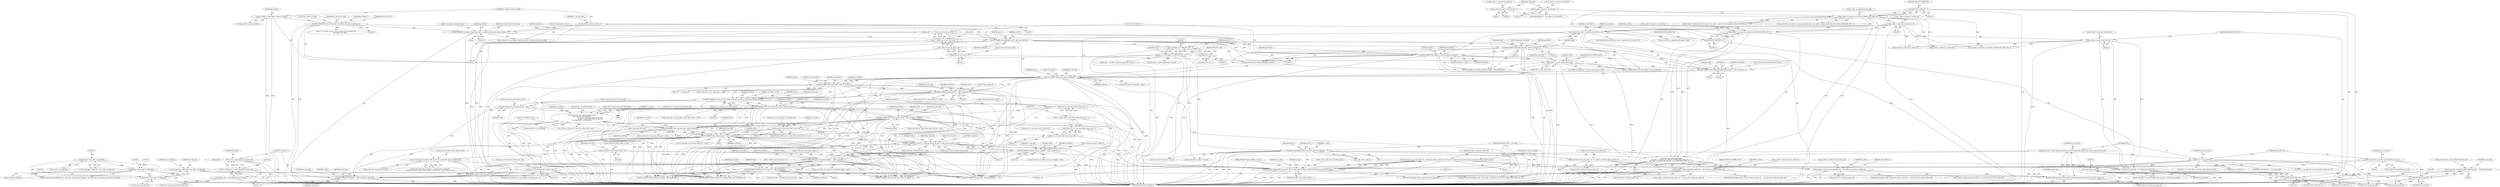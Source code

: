 digraph "0_Android_913d9e8d93d6b81bb8eac3fc2c1426651f5b259d@array" {
"1002330" [label="(Call,ps_slice_hdr->as_ref_pic_list0[r_idx].pv_pic_buf = (void *)ps_pic_buf_ref)"];
"1002338" [label="(Call,(void *)ps_pic_buf_ref)"];
"1002304" [label="(Call,(void *)ps_pic_buf_ref)"];
"1002244" [label="(Call,NULL == ps_pic_buf_ref)"];
"1002236" [label="(Call,ps_pic_buf_ref = ihevc_dpb_mgr_get_ref_by_nearest_poc(ps_dpb_mgr, ps_slice_hdr->i4_abs_pic_order_cnt))"];
"1002238" [label="(Call,ihevc_dpb_mgr_get_ref_by_nearest_poc(ps_dpb_mgr, ps_slice_hdr->i4_abs_pic_order_cnt))"];
"1002221" [label="(Call,*ps_dpb_mgr = (dpb_mgr_t *)ps_codec->pv_dpb_mgr)"];
"1002223" [label="(Call,(dpb_mgr_t *)ps_codec->pv_dpb_mgr)"];
"1002096" [label="(Call,(dpb_mgr_t *)ps_codec->pv_dpb_mgr)"];
"1002022" [label="(Call,(dpb_mgr_t *)ps_codec->pv_dpb_mgr)"];
"1001683" [label="(Call,ps_codec->s_parse.i4_abs_pic_order_cnt == ps_slice_hdr->i4_abs_pic_order_cnt)"];
"1001654" [label="(Call,ps_slice_hdr->i4_abs_pic_order_cnt = ihevcd_calc_poc(ps_codec, ps_nal, ps_sps->i1_log2_max_pic_order_cnt_lsb, ps_slice_hdr->i4_pic_order_cnt_lsb))"];
"1001658" [label="(Call,ihevcd_calc_poc(ps_codec, ps_nal, ps_sps->i1_log2_max_pic_order_cnt_lsb, ps_slice_hdr->i4_pic_order_cnt_lsb))"];
"1000263" [label="(Call,ihevcd_copy_pps(ps_codec, pps_id, ps_pps_ref->i1_pps_id))"];
"1000130" [label="(MethodParameterIn,codec_t *ps_codec)"];
"1000213" [label="(Call,pps_id = CLIP3(pps_id, 0, MAX_PPS_CNT - 2))"];
"1000215" [label="(Call,CLIP3(pps_id, 0, MAX_PPS_CNT - 2))"];
"1000209" [label="(Call,UEV_PARSE(\"pic_parameter_set_id\", pps_id, ps_bitstrm))"];
"1000204" [label="(Call,BITS_PARSE(\"no_output_of_prior_pics_flag\", no_output_of_prior_pics_flag, ps_bitstrm, 1))"];
"1000159" [label="(Call,no_output_of_prior_pics_flag = 0)"];
"1000190" [label="(Call,BITS_PARSE(\"first_slice_in_pic_flag\", first_slice_in_pic_flag, ps_bitstrm, 1))"];
"1000147" [label="(Call,*ps_bitstrm = &ps_codec->s_parse.s_bitstrm)"];
"1000218" [label="(Call,MAX_PPS_CNT - 2)"];
"1000438" [label="(Call,ihevcd_copy_slice_hdr(ps_codec,\n (ps_codec->s_parse.i4_cur_slice_idx & (MAX_SLICE_HDR_CNT - 1)),\n ((ps_codec->s_parse.i4_cur_slice_idx - 1) & (MAX_SLICE_HDR_CNT - 1))))"];
"1000440" [label="(Call,ps_codec->s_parse.i4_cur_slice_idx & (MAX_SLICE_HDR_CNT - 1))"];
"1000430" [label="(Call,ps_codec->s_parse.i4_cur_slice_idx > 0)"];
"1000405" [label="(Call,ps_codec->s_parse.i4_cur_slice_idx & (MAX_SLICE_HDR_CNT - 1))"];
"1000375" [label="(Call,ps_codec->s_parse.i4_cur_slice_idx = 0)"];
"1000390" [label="(Call,ps_codec->s_parse.i4_cur_slice_idx = 1)"];
"1000411" [label="(Call,MAX_SLICE_HDR_CNT - 1)"];
"1000446" [label="(Call,MAX_SLICE_HDR_CNT - 1)"];
"1000449" [label="(Call,(ps_codec->s_parse.i4_cur_slice_idx - 1) & (MAX_SLICE_HDR_CNT - 1))"];
"1000450" [label="(Call,ps_codec->s_parse.i4_cur_slice_idx - 1)"];
"1000457" [label="(Call,MAX_SLICE_HDR_CNT - 1)"];
"1000131" [label="(MethodParameterIn,nal_header_t *ps_nal)"];
"1000682" [label="(Call,BITS_PARSE(\"pic_order_cnt_lsb\", value, ps_bitstrm, ps_sps->i1_log2_max_pic_order_cnt_lsb))"];
"1000637" [label="(Call,BITS_PARSE(\"pic_output_flag\", value, ps_bitstrm, 1))"];
"1000592" [label="(Call,UEV_PARSE(\"slice_type\", value, ps_bitstrm))"];
"1000587" [label="(Call,BITS_PARSE(\"slice_reserved_undetermined_flag[ i ]\", value, ps_bitstrm, 1))"];
"1000537" [label="(Call,value >= ps_sps->i4_pic_size_in_ctb)"];
"1000528" [label="(Call,BITS_PARSE(\"slice_address\", value, ps_bitstrm, num_bits))"];
"1000428" [label="(Call,value && (ps_codec->s_parse.i4_cur_slice_idx > 0))"];
"1000422" [label="(Call,BITS_PARSE(\"dependent_slice_flag\", value, ps_bitstrm, 1))"];
"1000518" [label="(Call,num_bits = 32 - CLZ(ps_sps->i4_pic_size_in_ctb - 1))"];
"1000520" [label="(Call,32 - CLZ(ps_sps->i4_pic_size_in_ctb - 1))"];
"1000522" [label="(Call,CLZ(ps_sps->i4_pic_size_in_ctb - 1))"];
"1000523" [label="(Call,ps_sps->i4_pic_size_in_ctb - 1)"];
"1000659" [label="(Call,BITS_PARSE(\"colour_plane_id\", value, ps_bitstrm, 2))"];
"1000945" [label="(Call,BITS_PARSE(\"poc_lsb_lt[ i ]\", value, ps_bitstrm, ps_sps->i1_log2_max_pic_order_cnt_lsb))"];
"1000857" [label="(Call,UEV_PARSE(\"num_long_term_pics\", value, ps_bitstrm))"];
"1000734" [label="(Call,BITS_PARSE(\"short_term_ref_pic_set_idx\", value, ps_bitstrm, numbits))"];
"1000694" [label="(Call,BITS_PARSE(\"short_term_ref_pic_set_sps_flag\", value, ps_bitstrm, 1))"];
"1000724" [label="(Call,numbits = 32 - CLZ(ps_sps->i1_num_short_term_ref_pic_sets - 1))"];
"1000726" [label="(Call,32 - CLZ(ps_sps->i1_num_short_term_ref_pic_sets - 1))"];
"1000728" [label="(Call,CLZ(ps_sps->i1_num_short_term_ref_pic_sets - 1))"];
"1000729" [label="(Call,ps_sps->i1_num_short_term_ref_pic_sets - 1)"];
"1000718" [label="(Call,ps_sps->i1_num_short_term_ref_pic_sets > 1)"];
"1000834" [label="(Call,UEV_PARSE(\"num_long_term_sps\", value, ps_bitstrm))"];
"1000778" [label="(Call,ihevcd_short_term_ref_pic_set(ps_bitstrm,\n &ps_sps->as_stref_picset[0],\n                                              ps_sps->i1_num_short_term_ref_pic_sets,\n                                              ps_sps->i1_num_short_term_ref_pic_sets,\n &ps_slice_hdr->s_stref_picset))"];
"1000971" [label="(Call,BITS_PARSE(\"delta_poc_msb_present_flag[ i ]\", value, ps_bitstrm, 1))"];
"1000916" [label="(Call,BITS_PARSE(\"lt_idx_sps[ i ]\", value, ps_bitstrm, num_bits))"];
"1000997" [label="(Call,UEV_PARSE(\"delata_poc_msb_cycle_lt[ i ]\", value, ps_bitstrm))"];
"1000908" [label="(Call,num_bits = 32 - CLZ(ps_sps->i1_num_long_term_ref_pics_sps))"];
"1000910" [label="(Call,32 - CLZ(ps_sps->i1_num_long_term_ref_pics_sps))"];
"1000912" [label="(Call,CLZ(ps_sps->i1_num_long_term_ref_pics_sps))"];
"1000828" [label="(Call,ps_sps->i1_num_long_term_ref_pics_sps > 0)"];
"1000959" [label="(Call,BITS_PARSE(\"used_by_curr_pic_lt_flag[ i ]\", value, ps_bitstrm, 1))"];
"1000689" [label="(Call,ps_slice_hdr->i4_pic_order_cnt_lsb = value)"];
"1001637" [label="(Call,ps_slice_hdr_base->i4_pic_order_cnt_lsb != ps_slice_hdr->i4_pic_order_cnt_lsb)"];
"1000560" [label="(Call,ps_slice_hdr->i4_pic_order_cnt_lsb = 0)"];
"1001669" [label="(Call,ps_slice_hdr->i4_abs_pic_order_cnt = ps_codec->s_parse.i4_abs_pic_order_cnt)"];
"1001849" [label="(Call,ps_codec->s_parse.i4_abs_pic_order_cnt == ps_slice_hdr->i4_abs_pic_order_cnt)"];
"1002248" [label="(Call,ps_pic_buf_ref = ps_codec->as_process[0].ps_cur_pic)"];
"1002267" [label="(Identifier,ps_mv_buf_ref)"];
"1000193" [label="(Identifier,ps_bitstrm)"];
"1000588" [label="(Literal,\"slice_reserved_undetermined_flag[ i ]\")"];
"1000638" [label="(Literal,\"pic_output_flag\")"];
"1000693" [label="(Identifier,value)"];
"1000829" [label="(Call,ps_sps->i1_num_long_term_ref_pics_sps)"];
"1000477" [label="(Call,ps_slice_hdr->i1_pps_id = pps_id)"];
"1000723" [label="(Block,)"];
"1000636" [label="(Block,)"];
"1002230" [label="(Identifier,ps_mv_buf_mgr)"];
"1000736" [label="(Identifier,value)"];
"1000215" [label="(Call,CLIP3(pps_id, 0, MAX_PPS_CNT - 2))"];
"1000997" [label="(Call,UEV_PARSE(\"delata_poc_msb_cycle_lt[ i ]\", value, ps_bitstrm))"];
"1000203" [label="(Block,)"];
"1001682" [label="(ControlStructure,if(ps_codec->s_parse.i4_abs_pic_order_cnt == ps_slice_hdr->i4_abs_pic_order_cnt))"];
"1002096" [label="(Call,(dpb_mgr_t *)ps_codec->pv_dpb_mgr)"];
"1000641" [label="(Literal,1)"];
"1000697" [label="(Identifier,ps_bitstrm)"];
"1001859" [label="(Identifier,IHEVCD_IGNORE_SLICE)"];
"1000955" [label="(Identifier,ps_slice_hdr)"];
"1000589" [label="(Identifier,value)"];
"1000974" [label="(Identifier,ps_bitstrm)"];
"1000198" [label="(Identifier,NAL_BLA_W_LP)"];
"1000666" [label="(Identifier,ps_slice_hdr)"];
"1000662" [label="(Identifier,ps_bitstrm)"];
"1000552" [label="(Identifier,ps_slice_hdr)"];
"1001637" [label="(Call,ps_slice_hdr_base->i4_pic_order_cnt_lsb != ps_slice_hdr->i4_pic_order_cnt_lsb)"];
"1000745" [label="(Identifier,st_rps_idx)"];
"1000270" [label="(Identifier,sps_id)"];
"1000284" [label="(Call,(0 != ps_codec->u4_pic_cnt || ps_codec->i4_pic_present) &&\n                    first_slice_in_pic_flag)"];
"1000161" [label="(Literal,0)"];
"1000521" [label="(Literal,32)"];
"1000520" [label="(Call,32 - CLZ(ps_sps->i4_pic_size_in_ctb - 1))"];
"1000637" [label="(Call,BITS_PARSE(\"pic_output_flag\", value, ps_bitstrm, 1))"];
"1000222" [label="(Identifier,ps_pps)"];
"1000376" [label="(Call,ps_codec->s_parse.i4_cur_slice_idx)"];
"1000945" [label="(Call,BITS_PARSE(\"poc_lsb_lt[ i ]\", value, ps_bitstrm, ps_sps->i1_log2_max_pic_order_cnt_lsb))"];
"1000236" [label="(Block,)"];
"1002020" [label="(Call,*ps_dpb_mgr = (dpb_mgr_t *)ps_codec->pv_dpb_mgr)"];
"1002016" [label="(Call,ihevcd_bits_flush_to_byte_boundary(ps_bitstrm))"];
"1000677" [label="(Block,)"];
"1000908" [label="(Call,num_bits = 32 - CLZ(ps_sps->i1_num_long_term_ref_pics_sps))"];
"1000906" [label="(Block,)"];
"1000594" [label="(Identifier,value)"];
"1000837" [label="(Identifier,ps_bitstrm)"];
"1001659" [label="(Identifier,ps_codec)"];
"1001848" [label="(ControlStructure,if(ps_codec->s_parse.i4_abs_pic_order_cnt == ps_slice_hdr->i4_abs_pic_order_cnt))"];
"1002518" [label="(Call,ps_codec->s_parse.i4_cur_slice_idx & (MAX_SLICE_HDR_CNT - 1))"];
"1000460" [label="(Call,ps_slice_hdr->i1_dependent_slice_flag = value)"];
"1000952" [label="(Call,ps_slice_hdr->ai4_poc_lsb_lt[i] = value)"];
"1000219" [label="(Identifier,MAX_PPS_CNT)"];
"1002223" [label="(Call,(dpb_mgr_t *)ps_codec->pv_dpb_mgr)"];
"1002225" [label="(Call,ps_codec->pv_dpb_mgr)"];
"1000741" [label="(Identifier,ps_slice_hdr)"];
"1000699" [label="(Call,ps_slice_hdr->i1_short_term_ref_pic_set_sps_flag = value)"];
"1001660" [label="(Identifier,ps_nal)"];
"1000698" [label="(Literal,1)"];
"1001837" [label="(Call,ps_codec->s_parse.i4_abs_pic_order_cnt = ps_slice_hdr->i4_abs_pic_order_cnt)"];
"1002024" [label="(Call,ps_codec->pv_dpb_mgr)"];
"1000967" [label="(Identifier,ps_slice_hdr)"];
"1000429" [label="(Identifier,value)"];
"1000789" [label="(Call,ps_sps->i1_num_short_term_ref_pic_sets)"];
"1002222" [label="(Identifier,ps_dpb_mgr)"];
"1000148" [label="(Identifier,ps_bitstrm)"];
"1000586" [label="(Block,)"];
"1000524" [label="(Call,ps_sps->i4_pic_size_in_ctb)"];
"1000792" [label="(Call,&ps_slice_hdr->s_stref_picset)"];
"1000924" [label="(Identifier,ps_slice_hdr)"];
"1000918" [label="(Identifier,value)"];
"1000381" [label="(Literal,0)"];
"1001001" [label="(Call,ps_slice_hdr->ai1_delta_poc_msb_cycle_lt[i] = value)"];
"1001673" [label="(Call,ps_codec->s_parse.i4_abs_pic_order_cnt)"];
"1002296" [label="(Call,ps_slice_hdr->as_ref_pic_list0[r_idx].pv_pic_buf = (void *)ps_pic_buf_ref)"];
"1000539" [label="(Call,ps_sps->i4_pic_size_in_ctb)"];
"1000591" [label="(Literal,1)"];
"1001762" [label="(Identifier,ps_codec)"];
"1000659" [label="(Call,BITS_PARSE(\"colour_plane_id\", value, ps_bitstrm, 2))"];
"1000208" [label="(Literal,1)"];
"1000913" [label="(Call,ps_sps->i1_num_long_term_ref_pics_sps)"];
"1000961" [label="(Identifier,value)"];
"1000374" [label="(Block,)"];
"1000964" [label="(Call,ps_slice_hdr->ai1_used_by_curr_pic_lt_flag[i] = value)"];
"1000973" [label="(Identifier,value)"];
"1000917" [label="(Literal,\"lt_idx_sps[ i ]\")"];
"1000797" [label="(Identifier,st_rps_idx)"];
"1001638" [label="(Call,ps_slice_hdr_base->i4_pic_order_cnt_lsb)"];
"1000661" [label="(Identifier,value)"];
"1001658" [label="(Call,ihevcd_calc_poc(ps_codec, ps_nal, ps_sps->i1_log2_max_pic_order_cnt_lsb, ps_slice_hdr->i4_pic_order_cnt_lsb))"];
"1000585" [label="(Identifier,i)"];
"1002306" [label="(Identifier,ps_pic_buf_ref)"];
"1000686" [label="(Call,ps_sps->i1_log2_max_pic_order_cnt_lsb)"];
"1000786" [label="(Call,ps_sps->i1_num_short_term_ref_pic_sets)"];
"1000689" [label="(Call,ps_slice_hdr->i4_pic_order_cnt_lsb = value)"];
"1000726" [label="(Call,32 - CLZ(ps_sps->i1_num_short_term_ref_pic_sets - 1))"];
"1000440" [label="(Call,ps_codec->s_parse.i4_cur_slice_idx & (MAX_SLICE_HDR_CNT - 1))"];
"1001680" [label="(Identifier,first_slice_in_pic_flag)"];
"1002340" [label="(Identifier,ps_pic_buf_ref)"];
"1000212" [label="(Identifier,ps_bitstrm)"];
"1000727" [label="(Literal,32)"];
"1000431" [label="(Call,ps_codec->s_parse.i4_cur_slice_idx)"];
"1000531" [label="(Identifier,ps_bitstrm)"];
"1000909" [label="(Identifier,num_bits)"];
"1000523" [label="(Call,ps_sps->i4_pic_size_in_ctb - 1)"];
"1000561" [label="(Call,ps_slice_hdr->i4_pic_order_cnt_lsb)"];
"1000221" [label="(Call,ps_pps = ps_codec->s_parse.ps_pps_base + pps_id)"];
"1002286" [label="(Call,NULL == ps_slice_hdr->as_ref_pic_list0[r_idx].pv_pic_buf)"];
"1000910" [label="(Call,32 - CLZ(ps_sps->i1_num_long_term_ref_pics_sps))"];
"1001000" [label="(Identifier,ps_bitstrm)"];
"1000722" [label="(Literal,1)"];
"1000836" [label="(Identifier,value)"];
"1000204" [label="(Call,BITS_PARSE(\"no_output_of_prior_pics_flag\", no_output_of_prior_pics_flag, ps_bitstrm, 1))"];
"1000972" [label="(Literal,\"delta_poc_msb_present_flag[ i ]\")"];
"1000596" [label="(Call,ps_slice_hdr->i1_slice_type = value)"];
"1000516" [label="(Block,)"];
"1000375" [label="(Call,ps_codec->s_parse.i4_cur_slice_idx = 0)"];
"1000737" [label="(Identifier,ps_bitstrm)"];
"1000717" [label="(ControlStructure,if(ps_sps->i1_num_short_term_ref_pic_sets > 1))"];
"1000777" [label="(Block,)"];
"1000437" [label="(Block,)"];
"1000827" [label="(ControlStructure,if(ps_sps->i1_num_long_term_ref_pics_sps > 0))"];
"1002329" [label="(Block,)"];
"1000425" [label="(Identifier,ps_bitstrm)"];
"1000739" [label="(Call,ps_slice_hdr->i1_short_term_ref_pic_set_idx = value)"];
"1000399" [label="(Call,ps_codec->s_parse.ps_slice_hdr_base + (ps_codec->s_parse.i4_cur_slice_idx & (MAX_SLICE_HDR_CNT - 1)))"];
"1000682" [label="(Call,BITS_PARSE(\"pic_order_cnt_lsb\", value, ps_bitstrm, ps_sps->i1_log2_max_pic_order_cnt_lsb))"];
"1000458" [label="(Identifier,MAX_SLICE_HDR_CNT)"];
"1002345" [label="(Identifier,ps_slice_hdr)"];
"1000725" [label="(Identifier,numbits)"];
"1000685" [label="(Identifier,ps_bitstrm)"];
"1002338" [label="(Call,(void *)ps_pic_buf_ref)"];
"1000826" [label="(Block,)"];
"1000430" [label="(Call,ps_codec->s_parse.i4_cur_slice_idx > 0)"];
"1001454" [label="(Call,SEV_PARSE(\"slice_qp_delta\", value, ps_bitstrm))"];
"1002258" [label="(Identifier,ps_mv_buf_ref)"];
"1000946" [label="(Literal,\"poc_lsb_lt[ i ]\")"];
"1002249" [label="(Identifier,ps_pic_buf_ref)"];
"1000840" [label="(Identifier,ps_slice_hdr)"];
"1000438" [label="(Call,ihevcd_copy_slice_hdr(ps_codec,\n (ps_codec->s_parse.i4_cur_slice_idx & (MAX_SLICE_HDR_CNT - 1)),\n ((ps_codec->s_parse.i4_cur_slice_idx - 1) & (MAX_SLICE_HDR_CNT - 1))))"];
"1002098" [label="(Call,ps_codec->pv_dpb_mgr)"];
"1000948" [label="(Identifier,ps_bitstrm)"];
"1000533" [label="(Call,slice_address = value)"];
"1000453" [label="(Identifier,ps_codec)"];
"1001668" [label="(Block,)"];
"1000457" [label="(Call,MAX_SLICE_HDR_CNT - 1)"];
"1001661" [label="(Call,ps_sps->i1_log2_max_pic_order_cnt_lsb)"];
"1000398" [label="(Identifier,ps_slice_hdr)"];
"1000439" [label="(Identifier,ps_codec)"];
"1000459" [label="(Literal,1)"];
"1000530" [label="(Identifier,value)"];
"1000205" [label="(Literal,\"no_output_of_prior_pics_flag\")"];
"1002417" [label="(Call,(void *)ps_pic_buf_ref)"];
"1000207" [label="(Identifier,ps_bitstrm)"];
"1000916" [label="(Call,BITS_PARSE(\"lt_idx_sps[ i ]\", value, ps_bitstrm, num_bits))"];
"1000858" [label="(Literal,\"num_long_term_pics\")"];
"1000695" [label="(Literal,\"short_term_ref_pic_set_sps_flag\")"];
"1000149" [label="(Call,&ps_codec->s_parse.s_bitstrm)"];
"1001855" [label="(Call,ps_slice_hdr->i4_abs_pic_order_cnt)"];
"1000664" [label="(Call,ps_slice_hdr->i1_colour_plane_id = value)"];
"1000644" [label="(Identifier,ps_slice_hdr)"];
"1000506" [label="(Call,ps_slice_hdr->i1_pps_id = pps_id)"];
"1002239" [label="(Identifier,ps_dpb_mgr)"];
"1000962" [label="(Identifier,ps_bitstrm)"];
"1001669" [label="(Call,ps_slice_hdr->i4_abs_pic_order_cnt = ps_codec->s_parse.i4_abs_pic_order_cnt)"];
"1000190" [label="(Call,BITS_PARSE(\"first_slice_in_pic_flag\", first_slice_in_pic_flag, ps_bitstrm, 1))"];
"1000191" [label="(Literal,\"first_slice_in_pic_flag\")"];
"1000534" [label="(Identifier,slice_address)"];
"1000658" [label="(Block,)"];
"1000857" [label="(Call,UEV_PARSE(\"num_long_term_pics\", value, ps_bitstrm))"];
"1000996" [label="(Block,)"];
"1000683" [label="(Literal,\"pic_order_cnt_lsb\")"];
"1001004" [label="(Identifier,ps_slice_hdr)"];
"1000160" [label="(Identifier,no_output_of_prior_pics_flag)"];
"1000960" [label="(Literal,\"used_by_curr_pic_lt_flag[ i ]\")"];
"1001641" [label="(Call,ps_slice_hdr->i4_pic_order_cnt_lsb)"];
"1000718" [label="(Call,ps_sps->i1_num_short_term_ref_pic_sets > 1)"];
"1001169" [label="(Call,BITS_PARSE(\"num_ref_idx_active_override_flag\", value, ps_bitstrm, 1))"];
"1000532" [label="(Identifier,num_bits)"];
"1001081" [label="(Call,BITS_PARSE(\"enable_temporal_mvp_flag\", value, ps_bitstrm, 1))"];
"1000194" [label="(Literal,1)"];
"1000406" [label="(Call,ps_codec->s_parse.i4_cur_slice_idx)"];
"1000223" [label="(Call,ps_codec->s_parse.ps_pps_base + pps_id)"];
"1000218" [label="(Call,MAX_PPS_CNT - 2)"];
"1000912" [label="(Call,CLZ(ps_sps->i1_num_long_term_ref_pics_sps))"];
"1000159" [label="(Call,no_output_of_prior_pics_flag = 0)"];
"1001653" [label="(Block,)"];
"1000528" [label="(Call,BITS_PARSE(\"slice_address\", value, ps_bitstrm, num_bits))"];
"1000963" [label="(Literal,1)"];
"1000405" [label="(Call,ps_codec->s_parse.i4_cur_slice_idx & (MAX_SLICE_HDR_CNT - 1))"];
"1000538" [label="(Identifier,value)"];
"1000999" [label="(Identifier,value)"];
"1000527" [label="(Literal,1)"];
"1000413" [label="(Literal,1)"];
"1000971" [label="(Call,BITS_PARSE(\"delta_poc_msb_present_flag[ i ]\", value, ps_bitstrm, 1))"];
"1000733" [label="(Literal,1)"];
"1000214" [label="(Identifier,pps_id)"];
"1000592" [label="(Call,UEV_PARSE(\"slice_type\", value, ps_bitstrm))"];
"1000838" [label="(Call,ps_slice_hdr->i1_num_long_term_sps = value)"];
"1002246" [label="(Identifier,ps_pic_buf_ref)"];
"1001689" [label="(Call,ps_slice_hdr->i4_abs_pic_order_cnt)"];
"1000684" [label="(Identifier,value)"];
"1002198" [label="(Call,ihevcd_ref_list(ps_codec, ps_pps, ps_sps, ps_slice_hdr))"];
"1000696" [label="(Identifier,value)"];
"1000828" [label="(Call,ps_sps->i1_num_long_term_ref_pics_sps > 0)"];
"1000724" [label="(Call,numbits = 32 - CLZ(ps_sps->i1_num_short_term_ref_pic_sets - 1))"];
"1002383" [label="(Call,(void *)ps_pic_buf_ref)"];
"1000384" [label="(ControlStructure,if(0 == ps_codec->i4_pic_present))"];
"1000975" [label="(Literal,1)"];
"1002245" [label="(Identifier,NULL)"];
"1000719" [label="(Call,ps_sps->i1_num_short_term_ref_pic_sets)"];
"1000735" [label="(Literal,\"short_term_ref_pic_set_idx\")"];
"1000428" [label="(Call,value && (ps_codec->s_parse.i4_cur_slice_idx > 0))"];
"1000911" [label="(Literal,32)"];
"1000447" [label="(Identifier,MAX_SLICE_HDR_CNT)"];
"1000833" [label="(Block,)"];
"1000436" [label="(Literal,0)"];
"1000554" [label="(Block,)"];
"1000265" [label="(Identifier,pps_id)"];
"1000421" [label="(Block,)"];
"1000976" [label="(Call,ps_slice_hdr->ai1_delta_poc_msb_present_flag[i] = value)"];
"1000979" [label="(Identifier,ps_slice_hdr)"];
"1000690" [label="(Call,ps_slice_hdr->i4_pic_order_cnt_lsb)"];
"1000451" [label="(Call,ps_codec->s_parse.i4_cur_slice_idx)"];
"1000164" [label="(Identifier,i1_nal_unit_type)"];
"1000734" [label="(Call,BITS_PARSE(\"short_term_ref_pic_set_idx\", value, ps_bitstrm, numbits))"];
"1002238" [label="(Call,ihevc_dpb_mgr_get_ref_by_nearest_poc(ps_dpb_mgr, ps_slice_hdr->i4_abs_pic_order_cnt))"];
"1000779" [label="(Identifier,ps_bitstrm)"];
"1000920" [label="(Identifier,num_bits)"];
"1000412" [label="(Identifier,MAX_SLICE_HDR_CNT)"];
"1000595" [label="(Identifier,ps_bitstrm)"];
"1000899" [label="(Block,)"];
"1000834" [label="(Call,UEV_PARSE(\"num_long_term_sps\", value, ps_bitstrm))"];
"1000424" [label="(Identifier,value)"];
"1000391" [label="(Call,ps_codec->s_parse.i4_cur_slice_idx)"];
"1000131" [label="(MethodParameterIn,nal_header_t *ps_nal)"];
"1002304" [label="(Call,(void *)ps_pic_buf_ref)"];
"1000397" [label="(Call,ps_slice_hdr = ps_codec->s_parse.ps_slice_hdr_base + (ps_codec->s_parse.i4_cur_slice_idx & (MAX_SLICE_HDR_CNT - 1)))"];
"1001883" [label="(Call,UEV_PARSE(\"num_entry_point_offsets\", value, ps_bitstrm))"];
"1000206" [label="(Identifier,no_output_of_prior_pics_flag)"];
"1000835" [label="(Literal,\"num_long_term_sps\")"];
"1001863" [label="(Identifier,ps_codec)"];
"1002247" [label="(Block,)"];
"1000456" [label="(Literal,1)"];
"1002240" [label="(Call,ps_slice_hdr->i4_abs_pic_order_cnt)"];
"1000730" [label="(Call,ps_sps->i1_num_short_term_ref_pic_sets)"];
"1000211" [label="(Identifier,pps_id)"];
"1000832" [label="(Literal,0)"];
"1002216" [label="(Block,)"];
"1000462" [label="(Identifier,ps_slice_hdr)"];
"1000519" [label="(Identifier,num_bits)"];
"1000660" [label="(Literal,\"colour_plane_id\")"];
"1000796" [label="(Call,st_rps_idx = ps_sps->i1_num_short_term_ref_pic_sets)"];
"1000959" [label="(Call,BITS_PARSE(\"used_by_curr_pic_lt_flag[ i ]\", value, ps_bitstrm, 1))"];
"1000441" [label="(Call,ps_codec->s_parse.i4_cur_slice_idx)"];
"1000264" [label="(Identifier,ps_codec)"];
"1000694" [label="(Call,BITS_PARSE(\"short_term_ref_pic_set_sps_flag\", value, ps_bitstrm, 1))"];
"1000263" [label="(Call,ihevcd_copy_pps(ps_codec, pps_id, ps_pps_ref->i1_pps_id))"];
"1000426" [label="(Literal,1)"];
"1000220" [label="(Literal,2)"];
"1000501" [label="(Call,ps_slice_hdr->i1_no_output_of_prior_pics_flag = no_output_of_prior_pics_flag)"];
"1001664" [label="(Call,ps_slice_hdr->i4_pic_order_cnt_lsb)"];
"1001808" [label="(Call,MAX_SLICE_HDR_CNT - 1)"];
"1000860" [label="(Identifier,ps_bitstrm)"];
"1002237" [label="(Identifier,ps_pic_buf_ref)"];
"1002248" [label="(Call,ps_pic_buf_ref = ps_codec->as_process[0].ps_cur_pic)"];
"1000422" [label="(Call,BITS_PARSE(\"dependent_slice_flag\", value, ps_bitstrm, 1))"];
"1002243" [label="(ControlStructure,if(NULL == ps_pic_buf_ref))"];
"1002250" [label="(Call,ps_codec->as_process[0].ps_cur_pic)"];
"1000919" [label="(Identifier,ps_bitstrm)"];
"1002617" [label="(MethodReturn,IHEVCD_ERROR_T)"];
"1000518" [label="(Call,num_bits = 32 - CLZ(ps_sps->i4_pic_size_in_ctb - 1))"];
"1001670" [label="(Call,ps_slice_hdr->i4_abs_pic_order_cnt)"];
"1000640" [label="(Identifier,ps_bitstrm)"];
"1002095" [label="(Call,ihevc_dpb_mgr_del_ref((dpb_mgr_t *)ps_codec->pv_dpb_mgr, (buf_mgr_t *)ps_codec->pv_pic_buf_mgr, ps_pic_buf->i4_abs_poc))"];
"1000564" [label="(Literal,0)"];
"1001683" [label="(Call,ps_codec->s_parse.i4_abs_pic_order_cnt == ps_slice_hdr->i4_abs_pic_order_cnt)"];
"1000780" [label="(Call,&ps_sps->as_stref_picset[0])"];
"1000448" [label="(Literal,1)"];
"1000210" [label="(Literal,\"pic_parameter_set_id\")"];
"1000537" [label="(Call,value >= ps_sps->i4_pic_size_in_ctb)"];
"1000859" [label="(Identifier,value)"];
"1000390" [label="(Call,ps_codec->s_parse.i4_cur_slice_idx = 1)"];
"1000590" [label="(Identifier,ps_bitstrm)"];
"1000949" [label="(Call,ps_sps->i1_log2_max_pic_order_cnt_lsb)"];
"1000947" [label="(Identifier,value)"];
"1000778" [label="(Call,ihevcd_short_term_ref_pic_set(ps_bitstrm,\n &ps_sps->as_stref_picset[0],\n                                              ps_sps->i1_num_short_term_ref_pic_sets,\n                                              ps_sps->i1_num_short_term_ref_pic_sets,\n &ps_slice_hdr->s_stref_picset))"];
"1000944" [label="(Block,)"];
"1000427" [label="(ControlStructure,if(value && (ps_codec->s_parse.i4_cur_slice_idx > 0)))"];
"1000217" [label="(Literal,0)"];
"1001106" [label="(Call,BITS_PARSE(\"slice_sao_luma_flag\", value, ps_bitstrm, 1))"];
"1000258" [label="(Call,MAX_PPS_CNT - 1)"];
"1000147" [label="(Call,*ps_bitstrm = &ps_codec->s_parse.s_bitstrm)"];
"1000536" [label="(ControlStructure,if(value >= ps_sps->i4_pic_size_in_ctb))"];
"1000450" [label="(Call,ps_codec->s_parse.i4_cur_slice_idx - 1)"];
"1001849" [label="(Call,ps_codec->s_parse.i4_abs_pic_order_cnt == ps_slice_hdr->i4_abs_pic_order_cnt)"];
"1000213" [label="(Call,pps_id = CLIP3(pps_id, 0, MAX_PPS_CNT - 2))"];
"1000449" [label="(Call,(ps_codec->s_parse.i4_cur_slice_idx - 1) & (MAX_SLICE_HDR_CNT - 1))"];
"1001712" [label="(Call,ps_codec->s_parse.i4_cur_slice_idx--)"];
"1000691" [label="(Identifier,ps_slice_hdr)"];
"1002365" [label="(Call,NULL == ps_slice_hdr->as_ref_pic_list1[r_idx].pv_pic_buf)"];
"1000543" [label="(Identifier,IHEVCD_IGNORE_SLICE)"];
"1000266" [label="(Call,ps_pps_ref->i1_pps_id)"];
"1001655" [label="(Call,ps_slice_hdr->i4_abs_pic_order_cnt)"];
"1000529" [label="(Literal,\"slice_address\")"];
"1002330" [label="(Call,ps_slice_hdr->as_ref_pic_list0[r_idx].pv_pic_buf = (void *)ps_pic_buf_ref)"];
"1000861" [label="(Call,ps_slice_hdr->i1_num_long_term_pics = value)"];
"1000522" [label="(Call,CLZ(ps_sps->i4_pic_size_in_ctb - 1))"];
"1000639" [label="(Identifier,value)"];
"1000998" [label="(Literal,\"delata_poc_msb_cycle_lt[ i ]\")"];
"1000729" [label="(Call,ps_sps->i1_num_short_term_ref_pic_sets - 1)"];
"1001654" [label="(Call,ps_slice_hdr->i4_abs_pic_order_cnt = ihevcd_calc_poc(ps_codec, ps_nal, ps_sps->i1_log2_max_pic_order_cnt_lsb, ps_slice_hdr->i4_pic_order_cnt_lsb))"];
"1000423" [label="(Literal,\"dependent_slice_flag\")"];
"1000863" [label="(Identifier,ps_slice_hdr)"];
"1000587" [label="(Call,BITS_PARSE(\"slice_reserved_undetermined_flag[ i ]\", value, ps_bitstrm, 1))"];
"1001695" [label="(Identifier,slice_address)"];
"1001629" [label="(Call,(ps_slice_hdr_base->i1_pps_id != ps_slice_hdr->i1_pps_id) ||\n (ps_slice_hdr_base->i4_pic_order_cnt_lsb != ps_slice_hdr->i4_pic_order_cnt_lsb))"];
"1002524" [label="(Call,MAX_SLICE_HDR_CNT - 1)"];
"1002022" [label="(Call,(dpb_mgr_t *)ps_codec->pv_dpb_mgr)"];
"1002331" [label="(Call,ps_slice_hdr->as_ref_pic_list0[r_idx].pv_pic_buf)"];
"1000446" [label="(Call,MAX_SLICE_HDR_CNT - 1)"];
"1000728" [label="(Call,CLZ(ps_sps->i1_num_short_term_ref_pic_sets - 1))"];
"1000192" [label="(Identifier,first_slice_in_pic_flag)"];
"1002515" [label="(Call,ihevcd_copy_slice_hdr(ps_codec, 0, (ps_codec->s_parse.i4_cur_slice_idx & (MAX_SLICE_HDR_CNT - 1))))"];
"1002221" [label="(Call,*ps_dpb_mgr = (dpb_mgr_t *)ps_codec->pv_dpb_mgr)"];
"1001850" [label="(Call,ps_codec->s_parse.i4_abs_pic_order_cnt)"];
"1002236" [label="(Call,ps_pic_buf_ref = ihevc_dpb_mgr_get_ref_by_nearest_poc(ps_dpb_mgr, ps_slice_hdr->i4_abs_pic_order_cnt))"];
"1000132" [label="(Block,)"];
"1001990" [label="(Call,UEV_PARSE(\"slice_header_extension_length\", value, ps_bitstrm))"];
"1001860" [label="(Call,ps_codec->s_parse.i4_abs_pic_order_cnt = ps_slice_hdr->i4_abs_pic_order_cnt)"];
"1000593" [label="(Literal,\"slice_type\")"];
"1000209" [label="(Call,UEV_PARSE(\"pic_parameter_set_id\", pps_id, ps_bitstrm))"];
"1001771" [label="(Call,ps_codec->s_parse.i4_cur_slice_idx--)"];
"1000642" [label="(Call,ps_slice_hdr->i1_pic_output_flag = value)"];
"1000130" [label="(MethodParameterIn,codec_t *ps_codec)"];
"1001684" [label="(Call,ps_codec->s_parse.i4_abs_pic_order_cnt)"];
"1000567" [label="(Identifier,ps_slice_hdr)"];
"1000396" [label="(Literal,1)"];
"1002244" [label="(Call,NULL == ps_pic_buf_ref)"];
"1000216" [label="(Identifier,pps_id)"];
"1000663" [label="(Literal,2)"];
"1000560" [label="(Call,ps_slice_hdr->i4_pic_order_cnt_lsb = 0)"];
"1000701" [label="(Identifier,ps_slice_hdr)"];
"1000738" [label="(Identifier,numbits)"];
"1000598" [label="(Identifier,ps_slice_hdr)"];
"1000411" [label="(Call,MAX_SLICE_HDR_CNT - 1)"];
"1002330" -> "1002329"  [label="AST: "];
"1002330" -> "1002338"  [label="CFG: "];
"1002331" -> "1002330"  [label="AST: "];
"1002338" -> "1002330"  [label="AST: "];
"1002345" -> "1002330"  [label="CFG: "];
"1002330" -> "1002617"  [label="DDG: "];
"1002330" -> "1002617"  [label="DDG: "];
"1002338" -> "1002330"  [label="DDG: "];
"1002338" -> "1002340"  [label="CFG: "];
"1002339" -> "1002338"  [label="AST: "];
"1002340" -> "1002338"  [label="AST: "];
"1002338" -> "1002617"  [label="DDG: "];
"1002304" -> "1002338"  [label="DDG: "];
"1002244" -> "1002338"  [label="DDG: "];
"1002248" -> "1002338"  [label="DDG: "];
"1002338" -> "1002383"  [label="DDG: "];
"1002338" -> "1002417"  [label="DDG: "];
"1002304" -> "1002296"  [label="AST: "];
"1002304" -> "1002306"  [label="CFG: "];
"1002305" -> "1002304"  [label="AST: "];
"1002306" -> "1002304"  [label="AST: "];
"1002296" -> "1002304"  [label="CFG: "];
"1002304" -> "1002617"  [label="DDG: "];
"1002304" -> "1002296"  [label="DDG: "];
"1002244" -> "1002304"  [label="DDG: "];
"1002248" -> "1002304"  [label="DDG: "];
"1002304" -> "1002383"  [label="DDG: "];
"1002304" -> "1002417"  [label="DDG: "];
"1002244" -> "1002243"  [label="AST: "];
"1002244" -> "1002246"  [label="CFG: "];
"1002245" -> "1002244"  [label="AST: "];
"1002246" -> "1002244"  [label="AST: "];
"1002249" -> "1002244"  [label="CFG: "];
"1002267" -> "1002244"  [label="CFG: "];
"1002244" -> "1002617"  [label="DDG: "];
"1002244" -> "1002617"  [label="DDG: "];
"1002244" -> "1002617"  [label="DDG: "];
"1002236" -> "1002244"  [label="DDG: "];
"1002244" -> "1002286"  [label="DDG: "];
"1002244" -> "1002365"  [label="DDG: "];
"1002244" -> "1002383"  [label="DDG: "];
"1002244" -> "1002417"  [label="DDG: "];
"1002236" -> "1002216"  [label="AST: "];
"1002236" -> "1002238"  [label="CFG: "];
"1002237" -> "1002236"  [label="AST: "];
"1002238" -> "1002236"  [label="AST: "];
"1002245" -> "1002236"  [label="CFG: "];
"1002236" -> "1002617"  [label="DDG: "];
"1002238" -> "1002236"  [label="DDG: "];
"1002238" -> "1002236"  [label="DDG: "];
"1002238" -> "1002240"  [label="CFG: "];
"1002239" -> "1002238"  [label="AST: "];
"1002240" -> "1002238"  [label="AST: "];
"1002238" -> "1002617"  [label="DDG: "];
"1002238" -> "1002617"  [label="DDG: "];
"1002221" -> "1002238"  [label="DDG: "];
"1001683" -> "1002238"  [label="DDG: "];
"1001849" -> "1002238"  [label="DDG: "];
"1002221" -> "1002216"  [label="AST: "];
"1002221" -> "1002223"  [label="CFG: "];
"1002222" -> "1002221"  [label="AST: "];
"1002223" -> "1002221"  [label="AST: "];
"1002230" -> "1002221"  [label="CFG: "];
"1002221" -> "1002617"  [label="DDG: "];
"1002223" -> "1002221"  [label="DDG: "];
"1002223" -> "1002225"  [label="CFG: "];
"1002224" -> "1002223"  [label="AST: "];
"1002225" -> "1002223"  [label="AST: "];
"1002223" -> "1002617"  [label="DDG: "];
"1002096" -> "1002223"  [label="DDG: "];
"1002022" -> "1002223"  [label="DDG: "];
"1002096" -> "1002095"  [label="AST: "];
"1002096" -> "1002098"  [label="CFG: "];
"1002097" -> "1002096"  [label="AST: "];
"1002098" -> "1002096"  [label="AST: "];
"1002102" -> "1002096"  [label="CFG: "];
"1002096" -> "1002617"  [label="DDG: "];
"1002096" -> "1002095"  [label="DDG: "];
"1002022" -> "1002096"  [label="DDG: "];
"1002022" -> "1002020"  [label="AST: "];
"1002022" -> "1002024"  [label="CFG: "];
"1002023" -> "1002022"  [label="AST: "];
"1002024" -> "1002022"  [label="AST: "];
"1002020" -> "1002022"  [label="CFG: "];
"1002022" -> "1002617"  [label="DDG: "];
"1002022" -> "1002020"  [label="DDG: "];
"1001683" -> "1001682"  [label="AST: "];
"1001683" -> "1001689"  [label="CFG: "];
"1001684" -> "1001683"  [label="AST: "];
"1001689" -> "1001683"  [label="AST: "];
"1001695" -> "1001683"  [label="CFG: "];
"1001762" -> "1001683"  [label="CFG: "];
"1001683" -> "1002617"  [label="DDG: "];
"1001683" -> "1002617"  [label="DDG: "];
"1001683" -> "1002617"  [label="DDG: "];
"1001654" -> "1001683"  [label="DDG: "];
"1001669" -> "1001683"  [label="DDG: "];
"1001683" -> "1001837"  [label="DDG: "];
"1001654" -> "1001653"  [label="AST: "];
"1001654" -> "1001658"  [label="CFG: "];
"1001655" -> "1001654"  [label="AST: "];
"1001658" -> "1001654"  [label="AST: "];
"1001680" -> "1001654"  [label="CFG: "];
"1001654" -> "1002617"  [label="DDG: "];
"1001658" -> "1001654"  [label="DDG: "];
"1001658" -> "1001654"  [label="DDG: "];
"1001658" -> "1001654"  [label="DDG: "];
"1001658" -> "1001654"  [label="DDG: "];
"1001654" -> "1001849"  [label="DDG: "];
"1001658" -> "1001664"  [label="CFG: "];
"1001659" -> "1001658"  [label="AST: "];
"1001660" -> "1001658"  [label="AST: "];
"1001661" -> "1001658"  [label="AST: "];
"1001664" -> "1001658"  [label="AST: "];
"1001658" -> "1002617"  [label="DDG: "];
"1001658" -> "1002617"  [label="DDG: "];
"1001658" -> "1002617"  [label="DDG: "];
"1001658" -> "1002617"  [label="DDG: "];
"1000263" -> "1001658"  [label="DDG: "];
"1000438" -> "1001658"  [label="DDG: "];
"1000130" -> "1001658"  [label="DDG: "];
"1000131" -> "1001658"  [label="DDG: "];
"1000682" -> "1001658"  [label="DDG: "];
"1000945" -> "1001658"  [label="DDG: "];
"1000689" -> "1001658"  [label="DDG: "];
"1001637" -> "1001658"  [label="DDG: "];
"1000560" -> "1001658"  [label="DDG: "];
"1001658" -> "1002198"  [label="DDG: "];
"1001658" -> "1002515"  [label="DDG: "];
"1000263" -> "1000236"  [label="AST: "];
"1000263" -> "1000266"  [label="CFG: "];
"1000264" -> "1000263"  [label="AST: "];
"1000265" -> "1000263"  [label="AST: "];
"1000266" -> "1000263"  [label="AST: "];
"1000270" -> "1000263"  [label="CFG: "];
"1000263" -> "1002617"  [label="DDG: "];
"1000263" -> "1002617"  [label="DDG: "];
"1000263" -> "1002617"  [label="DDG: "];
"1000263" -> "1002617"  [label="DDG: "];
"1000130" -> "1000263"  [label="DDG: "];
"1000213" -> "1000263"  [label="DDG: "];
"1000263" -> "1000438"  [label="DDG: "];
"1000263" -> "1000477"  [label="DDG: "];
"1000263" -> "1000506"  [label="DDG: "];
"1000263" -> "1002198"  [label="DDG: "];
"1000263" -> "1002515"  [label="DDG: "];
"1000130" -> "1000129"  [label="AST: "];
"1000130" -> "1002617"  [label="DDG: "];
"1000130" -> "1000438"  [label="DDG: "];
"1000130" -> "1002198"  [label="DDG: "];
"1000130" -> "1002515"  [label="DDG: "];
"1000213" -> "1000132"  [label="AST: "];
"1000213" -> "1000215"  [label="CFG: "];
"1000214" -> "1000213"  [label="AST: "];
"1000215" -> "1000213"  [label="AST: "];
"1000222" -> "1000213"  [label="CFG: "];
"1000213" -> "1002617"  [label="DDG: "];
"1000215" -> "1000213"  [label="DDG: "];
"1000215" -> "1000213"  [label="DDG: "];
"1000215" -> "1000213"  [label="DDG: "];
"1000213" -> "1000221"  [label="DDG: "];
"1000213" -> "1000223"  [label="DDG: "];
"1000213" -> "1000477"  [label="DDG: "];
"1000213" -> "1000506"  [label="DDG: "];
"1000215" -> "1000218"  [label="CFG: "];
"1000216" -> "1000215"  [label="AST: "];
"1000217" -> "1000215"  [label="AST: "];
"1000218" -> "1000215"  [label="AST: "];
"1000215" -> "1002617"  [label="DDG: "];
"1000209" -> "1000215"  [label="DDG: "];
"1000218" -> "1000215"  [label="DDG: "];
"1000218" -> "1000215"  [label="DDG: "];
"1000209" -> "1000132"  [label="AST: "];
"1000209" -> "1000212"  [label="CFG: "];
"1000210" -> "1000209"  [label="AST: "];
"1000211" -> "1000209"  [label="AST: "];
"1000212" -> "1000209"  [label="AST: "];
"1000214" -> "1000209"  [label="CFG: "];
"1000209" -> "1002617"  [label="DDG: "];
"1000209" -> "1002617"  [label="DDG: "];
"1000204" -> "1000209"  [label="DDG: "];
"1000190" -> "1000209"  [label="DDG: "];
"1000209" -> "1000422"  [label="DDG: "];
"1000209" -> "1000528"  [label="DDG: "];
"1000209" -> "1000587"  [label="DDG: "];
"1000209" -> "1000592"  [label="DDG: "];
"1000209" -> "1001883"  [label="DDG: "];
"1000209" -> "1001990"  [label="DDG: "];
"1000209" -> "1002016"  [label="DDG: "];
"1000204" -> "1000203"  [label="AST: "];
"1000204" -> "1000208"  [label="CFG: "];
"1000205" -> "1000204"  [label="AST: "];
"1000206" -> "1000204"  [label="AST: "];
"1000207" -> "1000204"  [label="AST: "];
"1000208" -> "1000204"  [label="AST: "];
"1000210" -> "1000204"  [label="CFG: "];
"1000204" -> "1002617"  [label="DDG: "];
"1000204" -> "1002617"  [label="DDG: "];
"1000159" -> "1000204"  [label="DDG: "];
"1000190" -> "1000204"  [label="DDG: "];
"1000204" -> "1000501"  [label="DDG: "];
"1000159" -> "1000132"  [label="AST: "];
"1000159" -> "1000161"  [label="CFG: "];
"1000160" -> "1000159"  [label="AST: "];
"1000161" -> "1000159"  [label="AST: "];
"1000164" -> "1000159"  [label="CFG: "];
"1000159" -> "1002617"  [label="DDG: "];
"1000159" -> "1000501"  [label="DDG: "];
"1000190" -> "1000132"  [label="AST: "];
"1000190" -> "1000194"  [label="CFG: "];
"1000191" -> "1000190"  [label="AST: "];
"1000192" -> "1000190"  [label="AST: "];
"1000193" -> "1000190"  [label="AST: "];
"1000194" -> "1000190"  [label="AST: "];
"1000198" -> "1000190"  [label="CFG: "];
"1000190" -> "1002617"  [label="DDG: "];
"1000190" -> "1002617"  [label="DDG: "];
"1000147" -> "1000190"  [label="DDG: "];
"1000190" -> "1000284"  [label="DDG: "];
"1000147" -> "1000132"  [label="AST: "];
"1000147" -> "1000149"  [label="CFG: "];
"1000148" -> "1000147"  [label="AST: "];
"1000149" -> "1000147"  [label="AST: "];
"1000160" -> "1000147"  [label="CFG: "];
"1000147" -> "1002617"  [label="DDG: "];
"1000147" -> "1002617"  [label="DDG: "];
"1000218" -> "1000220"  [label="CFG: "];
"1000219" -> "1000218"  [label="AST: "];
"1000220" -> "1000218"  [label="AST: "];
"1000218" -> "1002617"  [label="DDG: "];
"1000218" -> "1000258"  [label="DDG: "];
"1000438" -> "1000437"  [label="AST: "];
"1000438" -> "1000449"  [label="CFG: "];
"1000439" -> "1000438"  [label="AST: "];
"1000440" -> "1000438"  [label="AST: "];
"1000449" -> "1000438"  [label="AST: "];
"1000462" -> "1000438"  [label="CFG: "];
"1000438" -> "1002617"  [label="DDG: "];
"1000438" -> "1002617"  [label="DDG: "];
"1000438" -> "1002617"  [label="DDG: "];
"1000438" -> "1002617"  [label="DDG: "];
"1000440" -> "1000438"  [label="DDG: "];
"1000440" -> "1000438"  [label="DDG: "];
"1000449" -> "1000438"  [label="DDG: "];
"1000449" -> "1000438"  [label="DDG: "];
"1000438" -> "1002198"  [label="DDG: "];
"1000438" -> "1002515"  [label="DDG: "];
"1000440" -> "1000446"  [label="CFG: "];
"1000441" -> "1000440"  [label="AST: "];
"1000446" -> "1000440"  [label="AST: "];
"1000453" -> "1000440"  [label="CFG: "];
"1000430" -> "1000440"  [label="DDG: "];
"1000405" -> "1000440"  [label="DDG: "];
"1000446" -> "1000440"  [label="DDG: "];
"1000446" -> "1000440"  [label="DDG: "];
"1000440" -> "1000450"  [label="DDG: "];
"1000430" -> "1000428"  [label="AST: "];
"1000430" -> "1000436"  [label="CFG: "];
"1000431" -> "1000430"  [label="AST: "];
"1000436" -> "1000430"  [label="AST: "];
"1000428" -> "1000430"  [label="CFG: "];
"1000430" -> "1002617"  [label="DDG: "];
"1000430" -> "1000428"  [label="DDG: "];
"1000430" -> "1000428"  [label="DDG: "];
"1000405" -> "1000430"  [label="DDG: "];
"1000430" -> "1001712"  [label="DDG: "];
"1000430" -> "1001771"  [label="DDG: "];
"1000430" -> "1002518"  [label="DDG: "];
"1000405" -> "1000399"  [label="AST: "];
"1000405" -> "1000411"  [label="CFG: "];
"1000406" -> "1000405"  [label="AST: "];
"1000411" -> "1000405"  [label="AST: "];
"1000399" -> "1000405"  [label="CFG: "];
"1000405" -> "1002617"  [label="DDG: "];
"1000405" -> "1002617"  [label="DDG: "];
"1000405" -> "1000397"  [label="DDG: "];
"1000405" -> "1000397"  [label="DDG: "];
"1000405" -> "1000399"  [label="DDG: "];
"1000405" -> "1000399"  [label="DDG: "];
"1000375" -> "1000405"  [label="DDG: "];
"1000390" -> "1000405"  [label="DDG: "];
"1000411" -> "1000405"  [label="DDG: "];
"1000411" -> "1000405"  [label="DDG: "];
"1000405" -> "1001712"  [label="DDG: "];
"1000405" -> "1001771"  [label="DDG: "];
"1000405" -> "1002518"  [label="DDG: "];
"1000375" -> "1000374"  [label="AST: "];
"1000375" -> "1000381"  [label="CFG: "];
"1000376" -> "1000375"  [label="AST: "];
"1000381" -> "1000375"  [label="AST: "];
"1000398" -> "1000375"  [label="CFG: "];
"1000390" -> "1000384"  [label="AST: "];
"1000390" -> "1000396"  [label="CFG: "];
"1000391" -> "1000390"  [label="AST: "];
"1000396" -> "1000390"  [label="AST: "];
"1000398" -> "1000390"  [label="CFG: "];
"1000411" -> "1000413"  [label="CFG: "];
"1000412" -> "1000411"  [label="AST: "];
"1000413" -> "1000411"  [label="AST: "];
"1000411" -> "1002617"  [label="DDG: "];
"1000411" -> "1000446"  [label="DDG: "];
"1000411" -> "1001808"  [label="DDG: "];
"1000411" -> "1002524"  [label="DDG: "];
"1000446" -> "1000448"  [label="CFG: "];
"1000447" -> "1000446"  [label="AST: "];
"1000448" -> "1000446"  [label="AST: "];
"1000446" -> "1000457"  [label="DDG: "];
"1000449" -> "1000457"  [label="CFG: "];
"1000450" -> "1000449"  [label="AST: "];
"1000457" -> "1000449"  [label="AST: "];
"1000449" -> "1002617"  [label="DDG: "];
"1000449" -> "1002617"  [label="DDG: "];
"1000450" -> "1000449"  [label="DDG: "];
"1000450" -> "1000449"  [label="DDG: "];
"1000457" -> "1000449"  [label="DDG: "];
"1000457" -> "1000449"  [label="DDG: "];
"1000450" -> "1000456"  [label="CFG: "];
"1000451" -> "1000450"  [label="AST: "];
"1000456" -> "1000450"  [label="AST: "];
"1000458" -> "1000450"  [label="CFG: "];
"1000450" -> "1002617"  [label="DDG: "];
"1000450" -> "1001712"  [label="DDG: "];
"1000450" -> "1001771"  [label="DDG: "];
"1000450" -> "1002518"  [label="DDG: "];
"1000457" -> "1000459"  [label="CFG: "];
"1000458" -> "1000457"  [label="AST: "];
"1000459" -> "1000457"  [label="AST: "];
"1000457" -> "1002617"  [label="DDG: "];
"1000457" -> "1001808"  [label="DDG: "];
"1000457" -> "1002524"  [label="DDG: "];
"1000131" -> "1000129"  [label="AST: "];
"1000131" -> "1002617"  [label="DDG: "];
"1000682" -> "1000677"  [label="AST: "];
"1000682" -> "1000686"  [label="CFG: "];
"1000683" -> "1000682"  [label="AST: "];
"1000684" -> "1000682"  [label="AST: "];
"1000685" -> "1000682"  [label="AST: "];
"1000686" -> "1000682"  [label="AST: "];
"1000691" -> "1000682"  [label="CFG: "];
"1000682" -> "1002617"  [label="DDG: "];
"1000682" -> "1002617"  [label="DDG: "];
"1000637" -> "1000682"  [label="DDG: "];
"1000637" -> "1000682"  [label="DDG: "];
"1000659" -> "1000682"  [label="DDG: "];
"1000659" -> "1000682"  [label="DDG: "];
"1000592" -> "1000682"  [label="DDG: "];
"1000592" -> "1000682"  [label="DDG: "];
"1000682" -> "1000689"  [label="DDG: "];
"1000682" -> "1000694"  [label="DDG: "];
"1000682" -> "1000694"  [label="DDG: "];
"1000682" -> "1000945"  [label="DDG: "];
"1000637" -> "1000636"  [label="AST: "];
"1000637" -> "1000641"  [label="CFG: "];
"1000638" -> "1000637"  [label="AST: "];
"1000639" -> "1000637"  [label="AST: "];
"1000640" -> "1000637"  [label="AST: "];
"1000641" -> "1000637"  [label="AST: "];
"1000644" -> "1000637"  [label="CFG: "];
"1000637" -> "1002617"  [label="DDG: "];
"1000592" -> "1000637"  [label="DDG: "];
"1000592" -> "1000637"  [label="DDG: "];
"1000637" -> "1000642"  [label="DDG: "];
"1000637" -> "1000659"  [label="DDG: "];
"1000637" -> "1000659"  [label="DDG: "];
"1000637" -> "1001106"  [label="DDG: "];
"1000637" -> "1001106"  [label="DDG: "];
"1000637" -> "1001169"  [label="DDG: "];
"1000637" -> "1001169"  [label="DDG: "];
"1000637" -> "1001454"  [label="DDG: "];
"1000637" -> "1001454"  [label="DDG: "];
"1000592" -> "1000554"  [label="AST: "];
"1000592" -> "1000595"  [label="CFG: "];
"1000593" -> "1000592"  [label="AST: "];
"1000594" -> "1000592"  [label="AST: "];
"1000595" -> "1000592"  [label="AST: "];
"1000598" -> "1000592"  [label="CFG: "];
"1000592" -> "1002617"  [label="DDG: "];
"1000592" -> "1002617"  [label="DDG: "];
"1000587" -> "1000592"  [label="DDG: "];
"1000587" -> "1000592"  [label="DDG: "];
"1000537" -> "1000592"  [label="DDG: "];
"1000428" -> "1000592"  [label="DDG: "];
"1000528" -> "1000592"  [label="DDG: "];
"1000422" -> "1000592"  [label="DDG: "];
"1000592" -> "1000596"  [label="DDG: "];
"1000592" -> "1000659"  [label="DDG: "];
"1000592" -> "1000659"  [label="DDG: "];
"1000592" -> "1001106"  [label="DDG: "];
"1000592" -> "1001106"  [label="DDG: "];
"1000592" -> "1001169"  [label="DDG: "];
"1000592" -> "1001169"  [label="DDG: "];
"1000592" -> "1001454"  [label="DDG: "];
"1000592" -> "1001454"  [label="DDG: "];
"1000587" -> "1000586"  [label="AST: "];
"1000587" -> "1000591"  [label="CFG: "];
"1000588" -> "1000587"  [label="AST: "];
"1000589" -> "1000587"  [label="AST: "];
"1000590" -> "1000587"  [label="AST: "];
"1000591" -> "1000587"  [label="AST: "];
"1000585" -> "1000587"  [label="CFG: "];
"1000587" -> "1002617"  [label="DDG: "];
"1000537" -> "1000587"  [label="DDG: "];
"1000428" -> "1000587"  [label="DDG: "];
"1000528" -> "1000587"  [label="DDG: "];
"1000422" -> "1000587"  [label="DDG: "];
"1000537" -> "1000536"  [label="AST: "];
"1000537" -> "1000539"  [label="CFG: "];
"1000538" -> "1000537"  [label="AST: "];
"1000539" -> "1000537"  [label="AST: "];
"1000543" -> "1000537"  [label="CFG: "];
"1000552" -> "1000537"  [label="CFG: "];
"1000537" -> "1002617"  [label="DDG: "];
"1000537" -> "1002617"  [label="DDG: "];
"1000537" -> "1002617"  [label="DDG: "];
"1000528" -> "1000537"  [label="DDG: "];
"1000523" -> "1000537"  [label="DDG: "];
"1000537" -> "1001883"  [label="DDG: "];
"1000537" -> "1001990"  [label="DDG: "];
"1000528" -> "1000516"  [label="AST: "];
"1000528" -> "1000532"  [label="CFG: "];
"1000529" -> "1000528"  [label="AST: "];
"1000530" -> "1000528"  [label="AST: "];
"1000531" -> "1000528"  [label="AST: "];
"1000532" -> "1000528"  [label="AST: "];
"1000534" -> "1000528"  [label="CFG: "];
"1000528" -> "1002617"  [label="DDG: "];
"1000528" -> "1002617"  [label="DDG: "];
"1000528" -> "1002617"  [label="DDG: "];
"1000428" -> "1000528"  [label="DDG: "];
"1000422" -> "1000528"  [label="DDG: "];
"1000518" -> "1000528"  [label="DDG: "];
"1000528" -> "1000533"  [label="DDG: "];
"1000528" -> "1001883"  [label="DDG: "];
"1000528" -> "1001990"  [label="DDG: "];
"1000528" -> "1002016"  [label="DDG: "];
"1000428" -> "1000427"  [label="AST: "];
"1000428" -> "1000429"  [label="CFG: "];
"1000429" -> "1000428"  [label="AST: "];
"1000439" -> "1000428"  [label="CFG: "];
"1000462" -> "1000428"  [label="CFG: "];
"1000428" -> "1002617"  [label="DDG: "];
"1000428" -> "1002617"  [label="DDG: "];
"1000422" -> "1000428"  [label="DDG: "];
"1000428" -> "1000460"  [label="DDG: "];
"1000428" -> "1001883"  [label="DDG: "];
"1000428" -> "1001990"  [label="DDG: "];
"1000422" -> "1000421"  [label="AST: "];
"1000422" -> "1000426"  [label="CFG: "];
"1000423" -> "1000422"  [label="AST: "];
"1000424" -> "1000422"  [label="AST: "];
"1000425" -> "1000422"  [label="AST: "];
"1000426" -> "1000422"  [label="AST: "];
"1000429" -> "1000422"  [label="CFG: "];
"1000422" -> "1002617"  [label="DDG: "];
"1000422" -> "1002617"  [label="DDG: "];
"1000422" -> "1001883"  [label="DDG: "];
"1000422" -> "1001990"  [label="DDG: "];
"1000422" -> "1002016"  [label="DDG: "];
"1000518" -> "1000516"  [label="AST: "];
"1000518" -> "1000520"  [label="CFG: "];
"1000519" -> "1000518"  [label="AST: "];
"1000520" -> "1000518"  [label="AST: "];
"1000529" -> "1000518"  [label="CFG: "];
"1000518" -> "1002617"  [label="DDG: "];
"1000520" -> "1000518"  [label="DDG: "];
"1000520" -> "1000518"  [label="DDG: "];
"1000520" -> "1000522"  [label="CFG: "];
"1000521" -> "1000520"  [label="AST: "];
"1000522" -> "1000520"  [label="AST: "];
"1000520" -> "1002617"  [label="DDG: "];
"1000522" -> "1000520"  [label="DDG: "];
"1000522" -> "1000523"  [label="CFG: "];
"1000523" -> "1000522"  [label="AST: "];
"1000522" -> "1002617"  [label="DDG: "];
"1000523" -> "1000522"  [label="DDG: "];
"1000523" -> "1000522"  [label="DDG: "];
"1000523" -> "1000527"  [label="CFG: "];
"1000524" -> "1000523"  [label="AST: "];
"1000527" -> "1000523"  [label="AST: "];
"1000659" -> "1000658"  [label="AST: "];
"1000659" -> "1000663"  [label="CFG: "];
"1000660" -> "1000659"  [label="AST: "];
"1000661" -> "1000659"  [label="AST: "];
"1000662" -> "1000659"  [label="AST: "];
"1000663" -> "1000659"  [label="AST: "];
"1000666" -> "1000659"  [label="CFG: "];
"1000659" -> "1002617"  [label="DDG: "];
"1000659" -> "1000664"  [label="DDG: "];
"1000659" -> "1001106"  [label="DDG: "];
"1000659" -> "1001106"  [label="DDG: "];
"1000659" -> "1001169"  [label="DDG: "];
"1000659" -> "1001169"  [label="DDG: "];
"1000659" -> "1001454"  [label="DDG: "];
"1000659" -> "1001454"  [label="DDG: "];
"1000945" -> "1000944"  [label="AST: "];
"1000945" -> "1000949"  [label="CFG: "];
"1000946" -> "1000945"  [label="AST: "];
"1000947" -> "1000945"  [label="AST: "];
"1000948" -> "1000945"  [label="AST: "];
"1000949" -> "1000945"  [label="AST: "];
"1000955" -> "1000945"  [label="CFG: "];
"1000945" -> "1002617"  [label="DDG: "];
"1000945" -> "1002617"  [label="DDG: "];
"1000857" -> "1000945"  [label="DDG: "];
"1000857" -> "1000945"  [label="DDG: "];
"1000971" -> "1000945"  [label="DDG: "];
"1000971" -> "1000945"  [label="DDG: "];
"1000997" -> "1000945"  [label="DDG: "];
"1000997" -> "1000945"  [label="DDG: "];
"1000945" -> "1000952"  [label="DDG: "];
"1000945" -> "1000959"  [label="DDG: "];
"1000945" -> "1000959"  [label="DDG: "];
"1000857" -> "1000826"  [label="AST: "];
"1000857" -> "1000860"  [label="CFG: "];
"1000858" -> "1000857"  [label="AST: "];
"1000859" -> "1000857"  [label="AST: "];
"1000860" -> "1000857"  [label="AST: "];
"1000863" -> "1000857"  [label="CFG: "];
"1000857" -> "1002617"  [label="DDG: "];
"1000734" -> "1000857"  [label="DDG: "];
"1000734" -> "1000857"  [label="DDG: "];
"1000834" -> "1000857"  [label="DDG: "];
"1000834" -> "1000857"  [label="DDG: "];
"1000694" -> "1000857"  [label="DDG: "];
"1000694" -> "1000857"  [label="DDG: "];
"1000778" -> "1000857"  [label="DDG: "];
"1000857" -> "1000861"  [label="DDG: "];
"1000857" -> "1000916"  [label="DDG: "];
"1000857" -> "1000916"  [label="DDG: "];
"1000857" -> "1001081"  [label="DDG: "];
"1000857" -> "1001081"  [label="DDG: "];
"1000857" -> "1001106"  [label="DDG: "];
"1000857" -> "1001106"  [label="DDG: "];
"1000857" -> "1001169"  [label="DDG: "];
"1000857" -> "1001169"  [label="DDG: "];
"1000857" -> "1001454"  [label="DDG: "];
"1000857" -> "1001454"  [label="DDG: "];
"1000734" -> "1000723"  [label="AST: "];
"1000734" -> "1000738"  [label="CFG: "];
"1000735" -> "1000734"  [label="AST: "];
"1000736" -> "1000734"  [label="AST: "];
"1000737" -> "1000734"  [label="AST: "];
"1000738" -> "1000734"  [label="AST: "];
"1000741" -> "1000734"  [label="CFG: "];
"1000734" -> "1002617"  [label="DDG: "];
"1000734" -> "1002617"  [label="DDG: "];
"1000694" -> "1000734"  [label="DDG: "];
"1000694" -> "1000734"  [label="DDG: "];
"1000724" -> "1000734"  [label="DDG: "];
"1000734" -> "1000739"  [label="DDG: "];
"1000734" -> "1000834"  [label="DDG: "];
"1000734" -> "1000834"  [label="DDG: "];
"1000734" -> "1001081"  [label="DDG: "];
"1000734" -> "1001081"  [label="DDG: "];
"1000734" -> "1001106"  [label="DDG: "];
"1000734" -> "1001106"  [label="DDG: "];
"1000734" -> "1001169"  [label="DDG: "];
"1000734" -> "1001169"  [label="DDG: "];
"1000734" -> "1001454"  [label="DDG: "];
"1000734" -> "1001454"  [label="DDG: "];
"1000694" -> "1000677"  [label="AST: "];
"1000694" -> "1000698"  [label="CFG: "];
"1000695" -> "1000694"  [label="AST: "];
"1000696" -> "1000694"  [label="AST: "];
"1000697" -> "1000694"  [label="AST: "];
"1000698" -> "1000694"  [label="AST: "];
"1000701" -> "1000694"  [label="CFG: "];
"1000694" -> "1002617"  [label="DDG: "];
"1000694" -> "1000699"  [label="DDG: "];
"1000694" -> "1000778"  [label="DDG: "];
"1000694" -> "1000834"  [label="DDG: "];
"1000694" -> "1000834"  [label="DDG: "];
"1000694" -> "1001081"  [label="DDG: "];
"1000694" -> "1001081"  [label="DDG: "];
"1000694" -> "1001106"  [label="DDG: "];
"1000694" -> "1001106"  [label="DDG: "];
"1000694" -> "1001169"  [label="DDG: "];
"1000694" -> "1001169"  [label="DDG: "];
"1000694" -> "1001454"  [label="DDG: "];
"1000694" -> "1001454"  [label="DDG: "];
"1000724" -> "1000723"  [label="AST: "];
"1000724" -> "1000726"  [label="CFG: "];
"1000725" -> "1000724"  [label="AST: "];
"1000726" -> "1000724"  [label="AST: "];
"1000735" -> "1000724"  [label="CFG: "];
"1000724" -> "1002617"  [label="DDG: "];
"1000726" -> "1000724"  [label="DDG: "];
"1000726" -> "1000724"  [label="DDG: "];
"1000726" -> "1000728"  [label="CFG: "];
"1000727" -> "1000726"  [label="AST: "];
"1000728" -> "1000726"  [label="AST: "];
"1000726" -> "1002617"  [label="DDG: "];
"1000728" -> "1000726"  [label="DDG: "];
"1000728" -> "1000729"  [label="CFG: "];
"1000729" -> "1000728"  [label="AST: "];
"1000728" -> "1002617"  [label="DDG: "];
"1000729" -> "1000728"  [label="DDG: "];
"1000729" -> "1000728"  [label="DDG: "];
"1000729" -> "1000733"  [label="CFG: "];
"1000730" -> "1000729"  [label="AST: "];
"1000733" -> "1000729"  [label="AST: "];
"1000729" -> "1002617"  [label="DDG: "];
"1000718" -> "1000729"  [label="DDG: "];
"1000718" -> "1000717"  [label="AST: "];
"1000718" -> "1000722"  [label="CFG: "];
"1000719" -> "1000718"  [label="AST: "];
"1000722" -> "1000718"  [label="AST: "];
"1000725" -> "1000718"  [label="CFG: "];
"1000745" -> "1000718"  [label="CFG: "];
"1000718" -> "1002617"  [label="DDG: "];
"1000718" -> "1002617"  [label="DDG: "];
"1000834" -> "1000833"  [label="AST: "];
"1000834" -> "1000837"  [label="CFG: "];
"1000835" -> "1000834"  [label="AST: "];
"1000836" -> "1000834"  [label="AST: "];
"1000837" -> "1000834"  [label="AST: "];
"1000840" -> "1000834"  [label="CFG: "];
"1000834" -> "1002617"  [label="DDG: "];
"1000778" -> "1000834"  [label="DDG: "];
"1000834" -> "1000838"  [label="DDG: "];
"1000778" -> "1000777"  [label="AST: "];
"1000778" -> "1000792"  [label="CFG: "];
"1000779" -> "1000778"  [label="AST: "];
"1000780" -> "1000778"  [label="AST: "];
"1000786" -> "1000778"  [label="AST: "];
"1000789" -> "1000778"  [label="AST: "];
"1000792" -> "1000778"  [label="AST: "];
"1000797" -> "1000778"  [label="CFG: "];
"1000778" -> "1002617"  [label="DDG: "];
"1000778" -> "1002617"  [label="DDG: "];
"1000778" -> "1002617"  [label="DDG: "];
"1000778" -> "1000796"  [label="DDG: "];
"1000778" -> "1001081"  [label="DDG: "];
"1000778" -> "1001106"  [label="DDG: "];
"1000778" -> "1001169"  [label="DDG: "];
"1000778" -> "1001454"  [label="DDG: "];
"1000971" -> "1000899"  [label="AST: "];
"1000971" -> "1000975"  [label="CFG: "];
"1000972" -> "1000971"  [label="AST: "];
"1000973" -> "1000971"  [label="AST: "];
"1000974" -> "1000971"  [label="AST: "];
"1000975" -> "1000971"  [label="AST: "];
"1000979" -> "1000971"  [label="CFG: "];
"1000971" -> "1002617"  [label="DDG: "];
"1000971" -> "1000916"  [label="DDG: "];
"1000971" -> "1000916"  [label="DDG: "];
"1000916" -> "1000971"  [label="DDG: "];
"1000916" -> "1000971"  [label="DDG: "];
"1000959" -> "1000971"  [label="DDG: "];
"1000959" -> "1000971"  [label="DDG: "];
"1000971" -> "1000976"  [label="DDG: "];
"1000971" -> "1000997"  [label="DDG: "];
"1000971" -> "1000997"  [label="DDG: "];
"1000971" -> "1001081"  [label="DDG: "];
"1000971" -> "1001081"  [label="DDG: "];
"1000971" -> "1001106"  [label="DDG: "];
"1000971" -> "1001106"  [label="DDG: "];
"1000971" -> "1001169"  [label="DDG: "];
"1000971" -> "1001169"  [label="DDG: "];
"1000971" -> "1001454"  [label="DDG: "];
"1000971" -> "1001454"  [label="DDG: "];
"1000916" -> "1000906"  [label="AST: "];
"1000916" -> "1000920"  [label="CFG: "];
"1000917" -> "1000916"  [label="AST: "];
"1000918" -> "1000916"  [label="AST: "];
"1000919" -> "1000916"  [label="AST: "];
"1000920" -> "1000916"  [label="AST: "];
"1000924" -> "1000916"  [label="CFG: "];
"1000916" -> "1002617"  [label="DDG: "];
"1000916" -> "1002617"  [label="DDG: "];
"1000997" -> "1000916"  [label="DDG: "];
"1000997" -> "1000916"  [label="DDG: "];
"1000908" -> "1000916"  [label="DDG: "];
"1000997" -> "1000996"  [label="AST: "];
"1000997" -> "1001000"  [label="CFG: "];
"1000998" -> "1000997"  [label="AST: "];
"1000999" -> "1000997"  [label="AST: "];
"1001000" -> "1000997"  [label="AST: "];
"1001004" -> "1000997"  [label="CFG: "];
"1000997" -> "1002617"  [label="DDG: "];
"1000997" -> "1001001"  [label="DDG: "];
"1000997" -> "1001081"  [label="DDG: "];
"1000997" -> "1001081"  [label="DDG: "];
"1000997" -> "1001106"  [label="DDG: "];
"1000997" -> "1001106"  [label="DDG: "];
"1000997" -> "1001169"  [label="DDG: "];
"1000997" -> "1001169"  [label="DDG: "];
"1000997" -> "1001454"  [label="DDG: "];
"1000997" -> "1001454"  [label="DDG: "];
"1000908" -> "1000906"  [label="AST: "];
"1000908" -> "1000910"  [label="CFG: "];
"1000909" -> "1000908"  [label="AST: "];
"1000910" -> "1000908"  [label="AST: "];
"1000917" -> "1000908"  [label="CFG: "];
"1000908" -> "1002617"  [label="DDG: "];
"1000910" -> "1000908"  [label="DDG: "];
"1000910" -> "1000908"  [label="DDG: "];
"1000910" -> "1000912"  [label="CFG: "];
"1000911" -> "1000910"  [label="AST: "];
"1000912" -> "1000910"  [label="AST: "];
"1000910" -> "1002617"  [label="DDG: "];
"1000912" -> "1000910"  [label="DDG: "];
"1000912" -> "1000913"  [label="CFG: "];
"1000913" -> "1000912"  [label="AST: "];
"1000912" -> "1002617"  [label="DDG: "];
"1000828" -> "1000912"  [label="DDG: "];
"1000828" -> "1000827"  [label="AST: "];
"1000828" -> "1000832"  [label="CFG: "];
"1000829" -> "1000828"  [label="AST: "];
"1000832" -> "1000828"  [label="AST: "];
"1000835" -> "1000828"  [label="CFG: "];
"1000858" -> "1000828"  [label="CFG: "];
"1000828" -> "1002617"  [label="DDG: "];
"1000828" -> "1002617"  [label="DDG: "];
"1000959" -> "1000944"  [label="AST: "];
"1000959" -> "1000963"  [label="CFG: "];
"1000960" -> "1000959"  [label="AST: "];
"1000961" -> "1000959"  [label="AST: "];
"1000962" -> "1000959"  [label="AST: "];
"1000963" -> "1000959"  [label="AST: "];
"1000967" -> "1000959"  [label="CFG: "];
"1000959" -> "1002617"  [label="DDG: "];
"1000959" -> "1000964"  [label="DDG: "];
"1000689" -> "1000677"  [label="AST: "];
"1000689" -> "1000693"  [label="CFG: "];
"1000690" -> "1000689"  [label="AST: "];
"1000693" -> "1000689"  [label="AST: "];
"1000695" -> "1000689"  [label="CFG: "];
"1000689" -> "1002617"  [label="DDG: "];
"1000689" -> "1001637"  [label="DDG: "];
"1001637" -> "1001629"  [label="AST: "];
"1001637" -> "1001641"  [label="CFG: "];
"1001638" -> "1001637"  [label="AST: "];
"1001641" -> "1001637"  [label="AST: "];
"1001629" -> "1001637"  [label="CFG: "];
"1001637" -> "1002617"  [label="DDG: "];
"1001637" -> "1002617"  [label="DDG: "];
"1001637" -> "1001629"  [label="DDG: "];
"1001637" -> "1001629"  [label="DDG: "];
"1000560" -> "1001637"  [label="DDG: "];
"1000560" -> "1000554"  [label="AST: "];
"1000560" -> "1000564"  [label="CFG: "];
"1000561" -> "1000560"  [label="AST: "];
"1000564" -> "1000560"  [label="AST: "];
"1000567" -> "1000560"  [label="CFG: "];
"1000560" -> "1002617"  [label="DDG: "];
"1001669" -> "1001668"  [label="AST: "];
"1001669" -> "1001673"  [label="CFG: "];
"1001670" -> "1001669"  [label="AST: "];
"1001673" -> "1001669"  [label="AST: "];
"1001680" -> "1001669"  [label="CFG: "];
"1001669" -> "1001849"  [label="DDG: "];
"1001849" -> "1001848"  [label="AST: "];
"1001849" -> "1001855"  [label="CFG: "];
"1001850" -> "1001849"  [label="AST: "];
"1001855" -> "1001849"  [label="AST: "];
"1001859" -> "1001849"  [label="CFG: "];
"1001863" -> "1001849"  [label="CFG: "];
"1001849" -> "1002617"  [label="DDG: "];
"1001849" -> "1002617"  [label="DDG: "];
"1001849" -> "1002617"  [label="DDG: "];
"1001849" -> "1001860"  [label="DDG: "];
"1002248" -> "1002247"  [label="AST: "];
"1002248" -> "1002250"  [label="CFG: "];
"1002249" -> "1002248"  [label="AST: "];
"1002250" -> "1002248"  [label="AST: "];
"1002258" -> "1002248"  [label="CFG: "];
"1002248" -> "1002617"  [label="DDG: "];
"1002248" -> "1002617"  [label="DDG: "];
"1002248" -> "1002383"  [label="DDG: "];
"1002248" -> "1002417"  [label="DDG: "];
}
